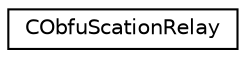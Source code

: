 digraph "Graphical Class Hierarchy"
{
 // LATEX_PDF_SIZE
  edge [fontname="Helvetica",fontsize="10",labelfontname="Helvetica",labelfontsize="10"];
  node [fontname="Helvetica",fontsize="10",shape=record];
  rankdir="LR";
  Node0 [label="CObfuScationRelay",height=0.2,width=0.4,color="black", fillcolor="white", style="filled",URL="$class_c_obfu_scation_relay.html",tooltip=" "];
}

